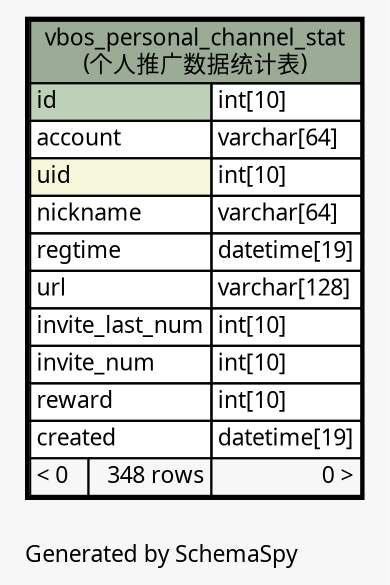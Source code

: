 // dot 2.26.0 on Linux 2.6.32-504.3.3.el6.x86_64
// SchemaSpy rev Unknown
digraph "oneDegreeRelationshipsDiagram" {
  graph [
    rankdir="RL"
    bgcolor="#f7f7f7"
    label="\nGenerated by SchemaSpy"
    labeljust="l"
    nodesep="0.18"
    ranksep="0.46"
    fontname="Microsoft YaHei"
    fontsize="11"
  ];
  node [
    fontname="Microsoft YaHei"
    fontsize="11"
    shape="plaintext"
  ];
  edge [
    arrowsize="0.8"
  ];
  "vbos_personal_channel_stat" [
    label=<
    <TABLE BORDER="2" CELLBORDER="1" CELLSPACING="0" BGCOLOR="#ffffff">
      <TR><TD COLSPAN="3" BGCOLOR="#9bab96" ALIGN="CENTER">vbos_personal_channel_stat<br/>(个人推广数据统计表)</TD></TR>
      <TR><TD PORT="id" COLSPAN="2" BGCOLOR="#bed1b8" ALIGN="LEFT">id</TD><TD PORT="id.type" ALIGN="LEFT">int[10]</TD></TR>
      <TR><TD PORT="account" COLSPAN="2" ALIGN="LEFT">account</TD><TD PORT="account.type" ALIGN="LEFT">varchar[64]</TD></TR>
      <TR><TD PORT="uid" COLSPAN="2" BGCOLOR="#f4f7da" ALIGN="LEFT">uid</TD><TD PORT="uid.type" ALIGN="LEFT">int[10]</TD></TR>
      <TR><TD PORT="nickname" COLSPAN="2" ALIGN="LEFT">nickname</TD><TD PORT="nickname.type" ALIGN="LEFT">varchar[64]</TD></TR>
      <TR><TD PORT="regtime" COLSPAN="2" ALIGN="LEFT">regtime</TD><TD PORT="regtime.type" ALIGN="LEFT">datetime[19]</TD></TR>
      <TR><TD PORT="url" COLSPAN="2" ALIGN="LEFT">url</TD><TD PORT="url.type" ALIGN="LEFT">varchar[128]</TD></TR>
      <TR><TD PORT="invite_last_num" COLSPAN="2" ALIGN="LEFT">invite_last_num</TD><TD PORT="invite_last_num.type" ALIGN="LEFT">int[10]</TD></TR>
      <TR><TD PORT="invite_num" COLSPAN="2" ALIGN="LEFT">invite_num</TD><TD PORT="invite_num.type" ALIGN="LEFT">int[10]</TD></TR>
      <TR><TD PORT="reward" COLSPAN="2" ALIGN="LEFT">reward</TD><TD PORT="reward.type" ALIGN="LEFT">int[10]</TD></TR>
      <TR><TD PORT="created" COLSPAN="2" ALIGN="LEFT">created</TD><TD PORT="created.type" ALIGN="LEFT">datetime[19]</TD></TR>
      <TR><TD ALIGN="LEFT" BGCOLOR="#f7f7f7">&lt; 0</TD><TD ALIGN="RIGHT" BGCOLOR="#f7f7f7">348 rows</TD><TD ALIGN="RIGHT" BGCOLOR="#f7f7f7">0 &gt;</TD></TR>
    </TABLE>>
    URL="vbos_personal_channel_stat.html"
    tooltip="vbos_personal_channel_stat"
  ];
}
